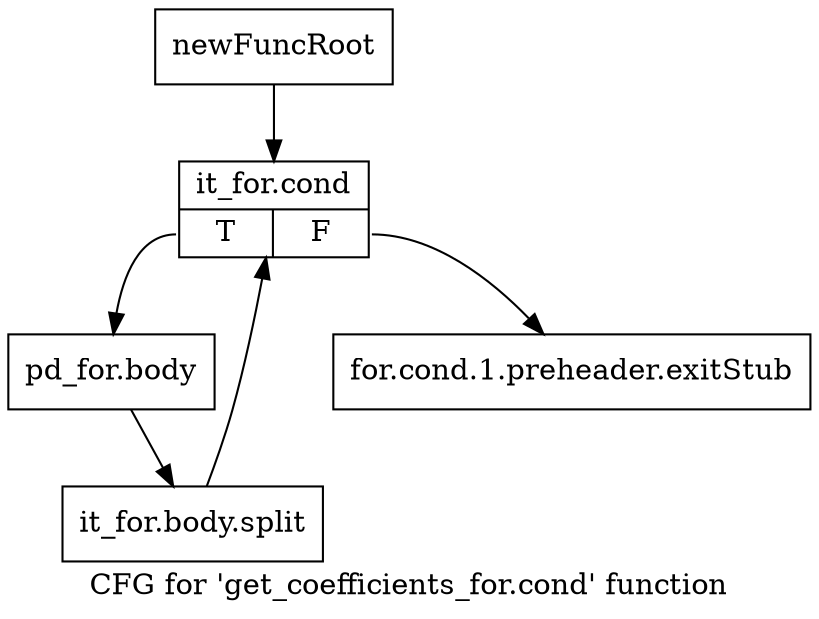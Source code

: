 digraph "CFG for 'get_coefficients_for.cond' function" {
	label="CFG for 'get_coefficients_for.cond' function";

	Node0xaa72a90 [shape=record,label="{newFuncRoot}"];
	Node0xaa72a90 -> Node0xaa72b30;
	Node0xaa72ae0 [shape=record,label="{for.cond.1.preheader.exitStub}"];
	Node0xaa72b30 [shape=record,label="{it_for.cond|{<s0>T|<s1>F}}"];
	Node0xaa72b30:s0 -> Node0xaa72b80;
	Node0xaa72b30:s1 -> Node0xaa72ae0;
	Node0xaa72b80 [shape=record,label="{pd_for.body}"];
	Node0xaa72b80 -> Node0xf2d48d0;
	Node0xf2d48d0 [shape=record,label="{it_for.body.split}"];
	Node0xf2d48d0 -> Node0xaa72b30;
}
